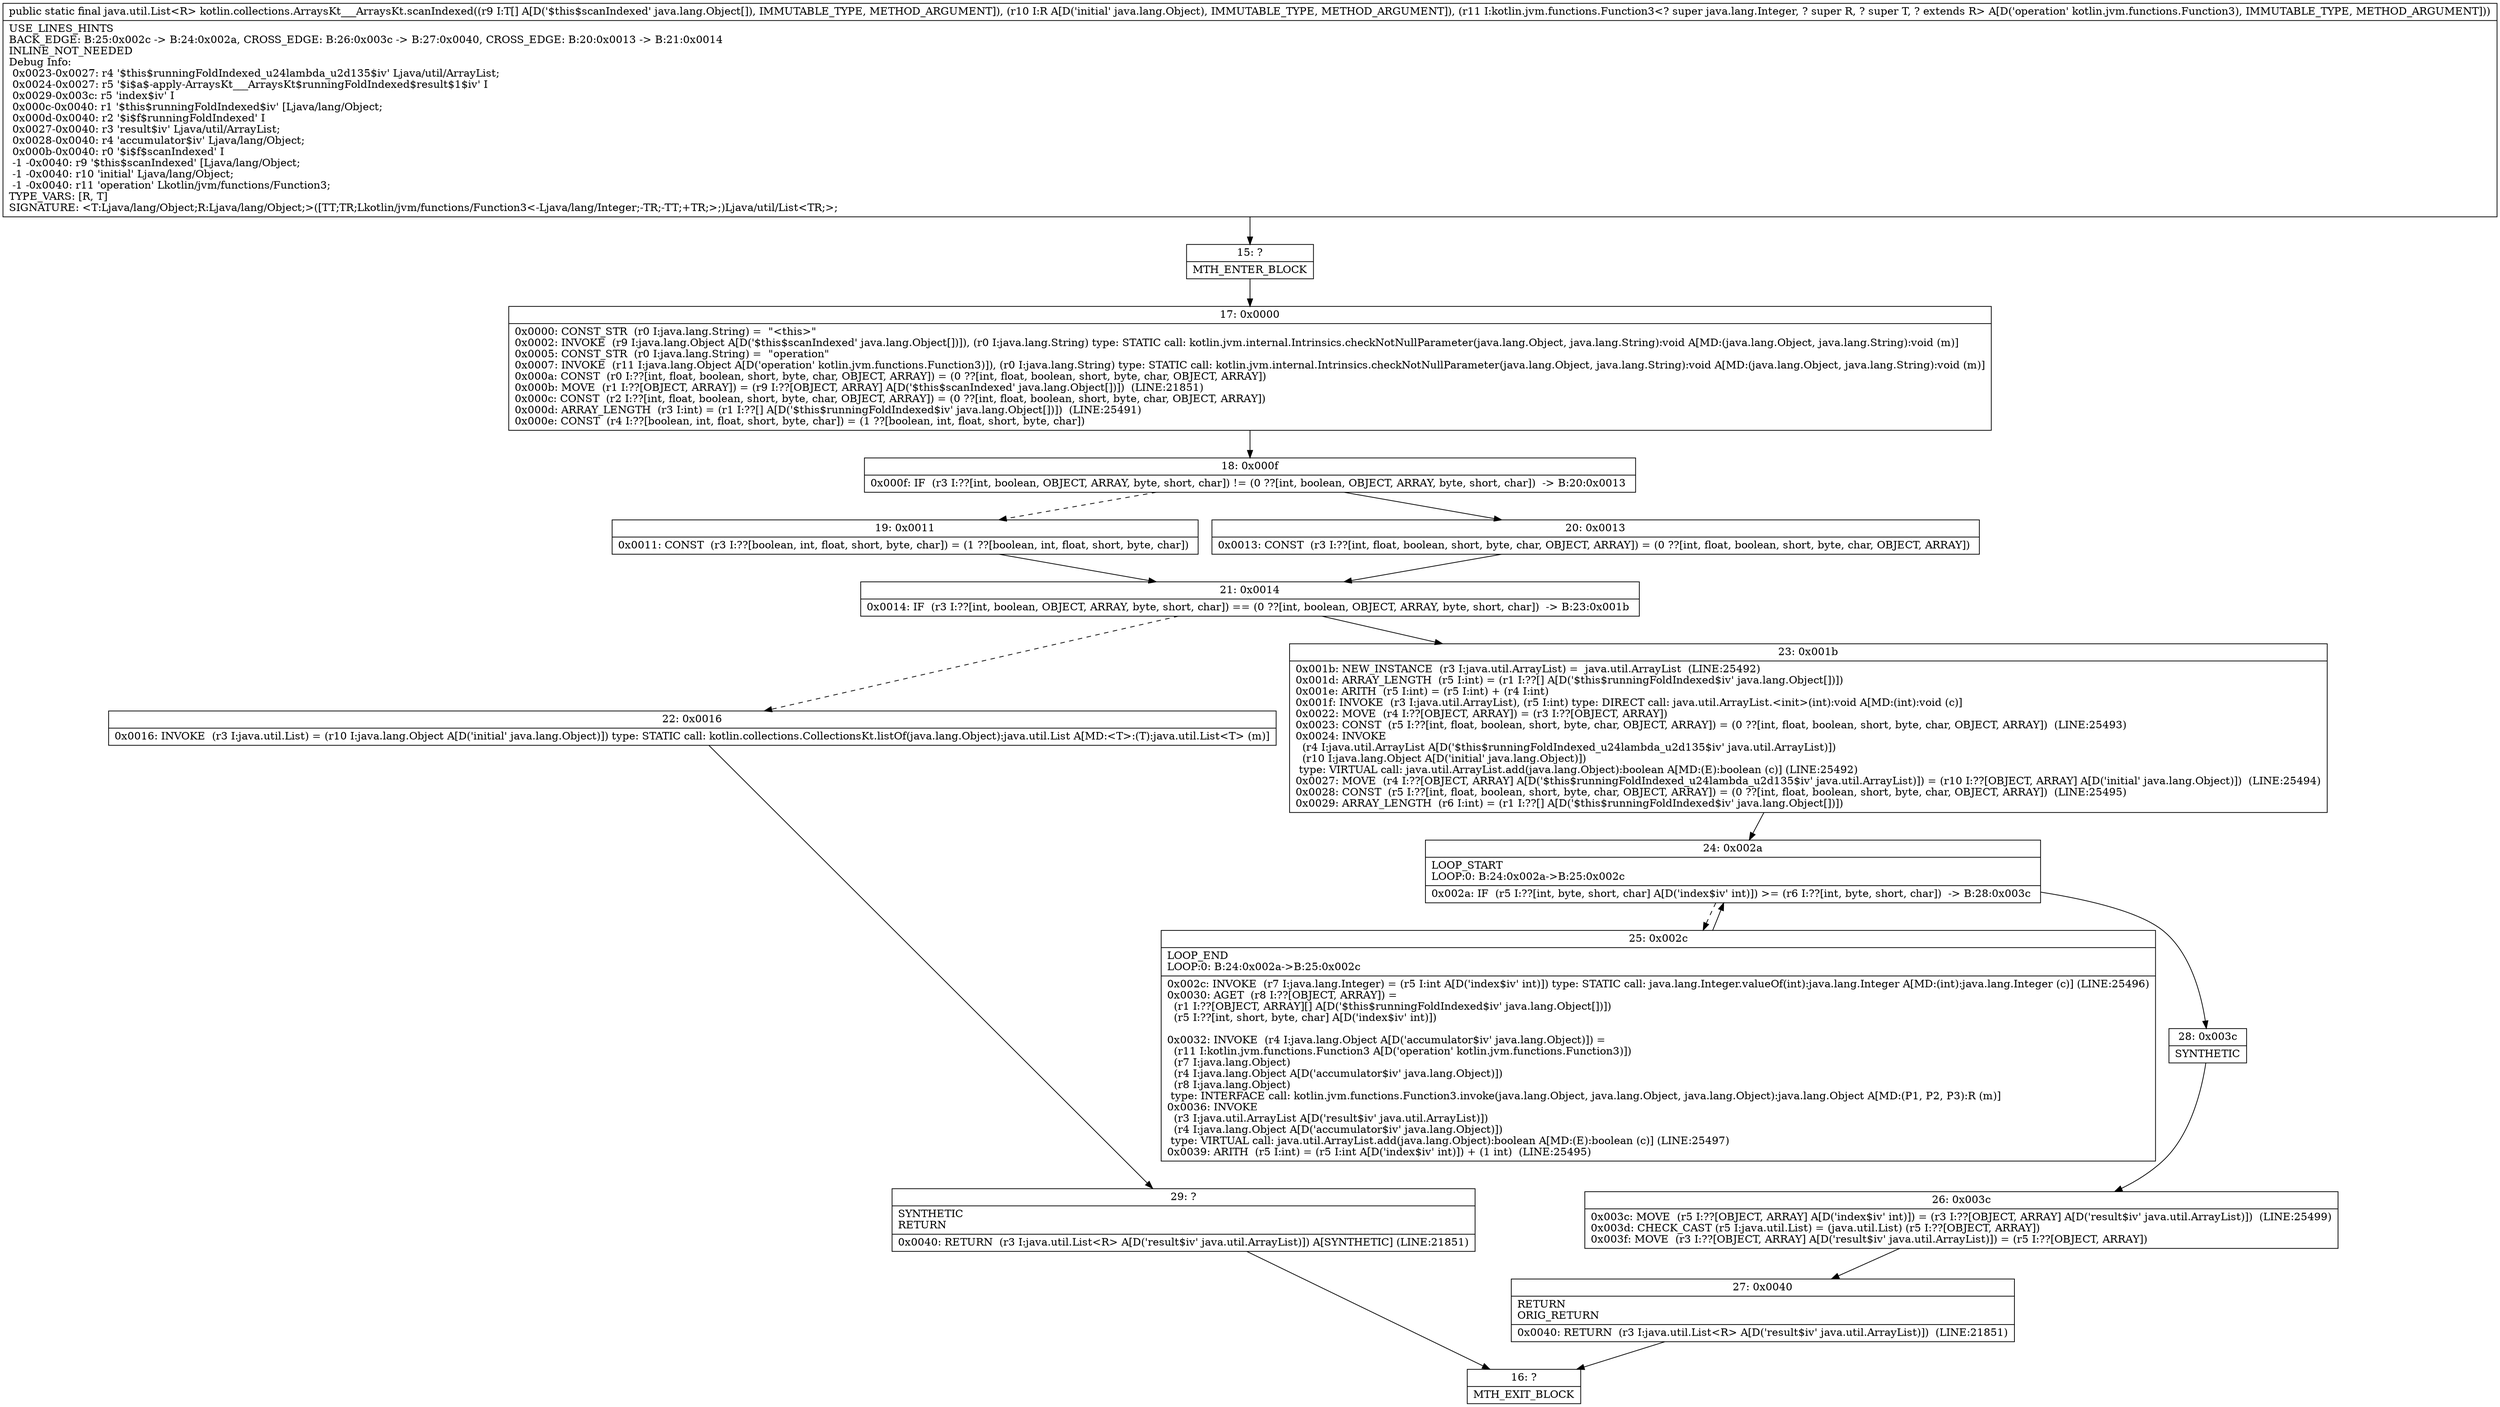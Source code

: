 digraph "CFG forkotlin.collections.ArraysKt___ArraysKt.scanIndexed([Ljava\/lang\/Object;Ljava\/lang\/Object;Lkotlin\/jvm\/functions\/Function3;)Ljava\/util\/List;" {
Node_15 [shape=record,label="{15\:\ ?|MTH_ENTER_BLOCK\l}"];
Node_17 [shape=record,label="{17\:\ 0x0000|0x0000: CONST_STR  (r0 I:java.lang.String) =  \"\<this\>\" \l0x0002: INVOKE  (r9 I:java.lang.Object A[D('$this$scanIndexed' java.lang.Object[])]), (r0 I:java.lang.String) type: STATIC call: kotlin.jvm.internal.Intrinsics.checkNotNullParameter(java.lang.Object, java.lang.String):void A[MD:(java.lang.Object, java.lang.String):void (m)]\l0x0005: CONST_STR  (r0 I:java.lang.String) =  \"operation\" \l0x0007: INVOKE  (r11 I:java.lang.Object A[D('operation' kotlin.jvm.functions.Function3)]), (r0 I:java.lang.String) type: STATIC call: kotlin.jvm.internal.Intrinsics.checkNotNullParameter(java.lang.Object, java.lang.String):void A[MD:(java.lang.Object, java.lang.String):void (m)]\l0x000a: CONST  (r0 I:??[int, float, boolean, short, byte, char, OBJECT, ARRAY]) = (0 ??[int, float, boolean, short, byte, char, OBJECT, ARRAY]) \l0x000b: MOVE  (r1 I:??[OBJECT, ARRAY]) = (r9 I:??[OBJECT, ARRAY] A[D('$this$scanIndexed' java.lang.Object[])])  (LINE:21851)\l0x000c: CONST  (r2 I:??[int, float, boolean, short, byte, char, OBJECT, ARRAY]) = (0 ??[int, float, boolean, short, byte, char, OBJECT, ARRAY]) \l0x000d: ARRAY_LENGTH  (r3 I:int) = (r1 I:??[] A[D('$this$runningFoldIndexed$iv' java.lang.Object[])])  (LINE:25491)\l0x000e: CONST  (r4 I:??[boolean, int, float, short, byte, char]) = (1 ??[boolean, int, float, short, byte, char]) \l}"];
Node_18 [shape=record,label="{18\:\ 0x000f|0x000f: IF  (r3 I:??[int, boolean, OBJECT, ARRAY, byte, short, char]) != (0 ??[int, boolean, OBJECT, ARRAY, byte, short, char])  \-\> B:20:0x0013 \l}"];
Node_19 [shape=record,label="{19\:\ 0x0011|0x0011: CONST  (r3 I:??[boolean, int, float, short, byte, char]) = (1 ??[boolean, int, float, short, byte, char]) \l}"];
Node_21 [shape=record,label="{21\:\ 0x0014|0x0014: IF  (r3 I:??[int, boolean, OBJECT, ARRAY, byte, short, char]) == (0 ??[int, boolean, OBJECT, ARRAY, byte, short, char])  \-\> B:23:0x001b \l}"];
Node_22 [shape=record,label="{22\:\ 0x0016|0x0016: INVOKE  (r3 I:java.util.List) = (r10 I:java.lang.Object A[D('initial' java.lang.Object)]) type: STATIC call: kotlin.collections.CollectionsKt.listOf(java.lang.Object):java.util.List A[MD:\<T\>:(T):java.util.List\<T\> (m)]\l}"];
Node_29 [shape=record,label="{29\:\ ?|SYNTHETIC\lRETURN\l|0x0040: RETURN  (r3 I:java.util.List\<R\> A[D('result$iv' java.util.ArrayList)]) A[SYNTHETIC] (LINE:21851)\l}"];
Node_16 [shape=record,label="{16\:\ ?|MTH_EXIT_BLOCK\l}"];
Node_23 [shape=record,label="{23\:\ 0x001b|0x001b: NEW_INSTANCE  (r3 I:java.util.ArrayList) =  java.util.ArrayList  (LINE:25492)\l0x001d: ARRAY_LENGTH  (r5 I:int) = (r1 I:??[] A[D('$this$runningFoldIndexed$iv' java.lang.Object[])]) \l0x001e: ARITH  (r5 I:int) = (r5 I:int) + (r4 I:int) \l0x001f: INVOKE  (r3 I:java.util.ArrayList), (r5 I:int) type: DIRECT call: java.util.ArrayList.\<init\>(int):void A[MD:(int):void (c)]\l0x0022: MOVE  (r4 I:??[OBJECT, ARRAY]) = (r3 I:??[OBJECT, ARRAY]) \l0x0023: CONST  (r5 I:??[int, float, boolean, short, byte, char, OBJECT, ARRAY]) = (0 ??[int, float, boolean, short, byte, char, OBJECT, ARRAY])  (LINE:25493)\l0x0024: INVOKE  \l  (r4 I:java.util.ArrayList A[D('$this$runningFoldIndexed_u24lambda_u2d135$iv' java.util.ArrayList)])\l  (r10 I:java.lang.Object A[D('initial' java.lang.Object)])\l type: VIRTUAL call: java.util.ArrayList.add(java.lang.Object):boolean A[MD:(E):boolean (c)] (LINE:25492)\l0x0027: MOVE  (r4 I:??[OBJECT, ARRAY] A[D('$this$runningFoldIndexed_u24lambda_u2d135$iv' java.util.ArrayList)]) = (r10 I:??[OBJECT, ARRAY] A[D('initial' java.lang.Object)])  (LINE:25494)\l0x0028: CONST  (r5 I:??[int, float, boolean, short, byte, char, OBJECT, ARRAY]) = (0 ??[int, float, boolean, short, byte, char, OBJECT, ARRAY])  (LINE:25495)\l0x0029: ARRAY_LENGTH  (r6 I:int) = (r1 I:??[] A[D('$this$runningFoldIndexed$iv' java.lang.Object[])]) \l}"];
Node_24 [shape=record,label="{24\:\ 0x002a|LOOP_START\lLOOP:0: B:24:0x002a\-\>B:25:0x002c\l|0x002a: IF  (r5 I:??[int, byte, short, char] A[D('index$iv' int)]) \>= (r6 I:??[int, byte, short, char])  \-\> B:28:0x003c \l}"];
Node_25 [shape=record,label="{25\:\ 0x002c|LOOP_END\lLOOP:0: B:24:0x002a\-\>B:25:0x002c\l|0x002c: INVOKE  (r7 I:java.lang.Integer) = (r5 I:int A[D('index$iv' int)]) type: STATIC call: java.lang.Integer.valueOf(int):java.lang.Integer A[MD:(int):java.lang.Integer (c)] (LINE:25496)\l0x0030: AGET  (r8 I:??[OBJECT, ARRAY]) = \l  (r1 I:??[OBJECT, ARRAY][] A[D('$this$runningFoldIndexed$iv' java.lang.Object[])])\l  (r5 I:??[int, short, byte, char] A[D('index$iv' int)])\l \l0x0032: INVOKE  (r4 I:java.lang.Object A[D('accumulator$iv' java.lang.Object)]) = \l  (r11 I:kotlin.jvm.functions.Function3 A[D('operation' kotlin.jvm.functions.Function3)])\l  (r7 I:java.lang.Object)\l  (r4 I:java.lang.Object A[D('accumulator$iv' java.lang.Object)])\l  (r8 I:java.lang.Object)\l type: INTERFACE call: kotlin.jvm.functions.Function3.invoke(java.lang.Object, java.lang.Object, java.lang.Object):java.lang.Object A[MD:(P1, P2, P3):R (m)]\l0x0036: INVOKE  \l  (r3 I:java.util.ArrayList A[D('result$iv' java.util.ArrayList)])\l  (r4 I:java.lang.Object A[D('accumulator$iv' java.lang.Object)])\l type: VIRTUAL call: java.util.ArrayList.add(java.lang.Object):boolean A[MD:(E):boolean (c)] (LINE:25497)\l0x0039: ARITH  (r5 I:int) = (r5 I:int A[D('index$iv' int)]) + (1 int)  (LINE:25495)\l}"];
Node_28 [shape=record,label="{28\:\ 0x003c|SYNTHETIC\l}"];
Node_26 [shape=record,label="{26\:\ 0x003c|0x003c: MOVE  (r5 I:??[OBJECT, ARRAY] A[D('index$iv' int)]) = (r3 I:??[OBJECT, ARRAY] A[D('result$iv' java.util.ArrayList)])  (LINE:25499)\l0x003d: CHECK_CAST (r5 I:java.util.List) = (java.util.List) (r5 I:??[OBJECT, ARRAY]) \l0x003f: MOVE  (r3 I:??[OBJECT, ARRAY] A[D('result$iv' java.util.ArrayList)]) = (r5 I:??[OBJECT, ARRAY]) \l}"];
Node_27 [shape=record,label="{27\:\ 0x0040|RETURN\lORIG_RETURN\l|0x0040: RETURN  (r3 I:java.util.List\<R\> A[D('result$iv' java.util.ArrayList)])  (LINE:21851)\l}"];
Node_20 [shape=record,label="{20\:\ 0x0013|0x0013: CONST  (r3 I:??[int, float, boolean, short, byte, char, OBJECT, ARRAY]) = (0 ??[int, float, boolean, short, byte, char, OBJECT, ARRAY]) \l}"];
MethodNode[shape=record,label="{public static final java.util.List\<R\> kotlin.collections.ArraysKt___ArraysKt.scanIndexed((r9 I:T[] A[D('$this$scanIndexed' java.lang.Object[]), IMMUTABLE_TYPE, METHOD_ARGUMENT]), (r10 I:R A[D('initial' java.lang.Object), IMMUTABLE_TYPE, METHOD_ARGUMENT]), (r11 I:kotlin.jvm.functions.Function3\<? super java.lang.Integer, ? super R, ? super T, ? extends R\> A[D('operation' kotlin.jvm.functions.Function3), IMMUTABLE_TYPE, METHOD_ARGUMENT]))  | USE_LINES_HINTS\lBACK_EDGE: B:25:0x002c \-\> B:24:0x002a, CROSS_EDGE: B:26:0x003c \-\> B:27:0x0040, CROSS_EDGE: B:20:0x0013 \-\> B:21:0x0014\lINLINE_NOT_NEEDED\lDebug Info:\l  0x0023\-0x0027: r4 '$this$runningFoldIndexed_u24lambda_u2d135$iv' Ljava\/util\/ArrayList;\l  0x0024\-0x0027: r5 '$i$a$\-apply\-ArraysKt___ArraysKt$runningFoldIndexed$result$1$iv' I\l  0x0029\-0x003c: r5 'index$iv' I\l  0x000c\-0x0040: r1 '$this$runningFoldIndexed$iv' [Ljava\/lang\/Object;\l  0x000d\-0x0040: r2 '$i$f$runningFoldIndexed' I\l  0x0027\-0x0040: r3 'result$iv' Ljava\/util\/ArrayList;\l  0x0028\-0x0040: r4 'accumulator$iv' Ljava\/lang\/Object;\l  0x000b\-0x0040: r0 '$i$f$scanIndexed' I\l  \-1 \-0x0040: r9 '$this$scanIndexed' [Ljava\/lang\/Object;\l  \-1 \-0x0040: r10 'initial' Ljava\/lang\/Object;\l  \-1 \-0x0040: r11 'operation' Lkotlin\/jvm\/functions\/Function3;\lTYPE_VARS: [R, T]\lSIGNATURE: \<T:Ljava\/lang\/Object;R:Ljava\/lang\/Object;\>([TT;TR;Lkotlin\/jvm\/functions\/Function3\<\-Ljava\/lang\/Integer;\-TR;\-TT;+TR;\>;)Ljava\/util\/List\<TR;\>;\l}"];
MethodNode -> Node_15;Node_15 -> Node_17;
Node_17 -> Node_18;
Node_18 -> Node_19[style=dashed];
Node_18 -> Node_20;
Node_19 -> Node_21;
Node_21 -> Node_22[style=dashed];
Node_21 -> Node_23;
Node_22 -> Node_29;
Node_29 -> Node_16;
Node_23 -> Node_24;
Node_24 -> Node_25[style=dashed];
Node_24 -> Node_28;
Node_25 -> Node_24;
Node_28 -> Node_26;
Node_26 -> Node_27;
Node_27 -> Node_16;
Node_20 -> Node_21;
}

